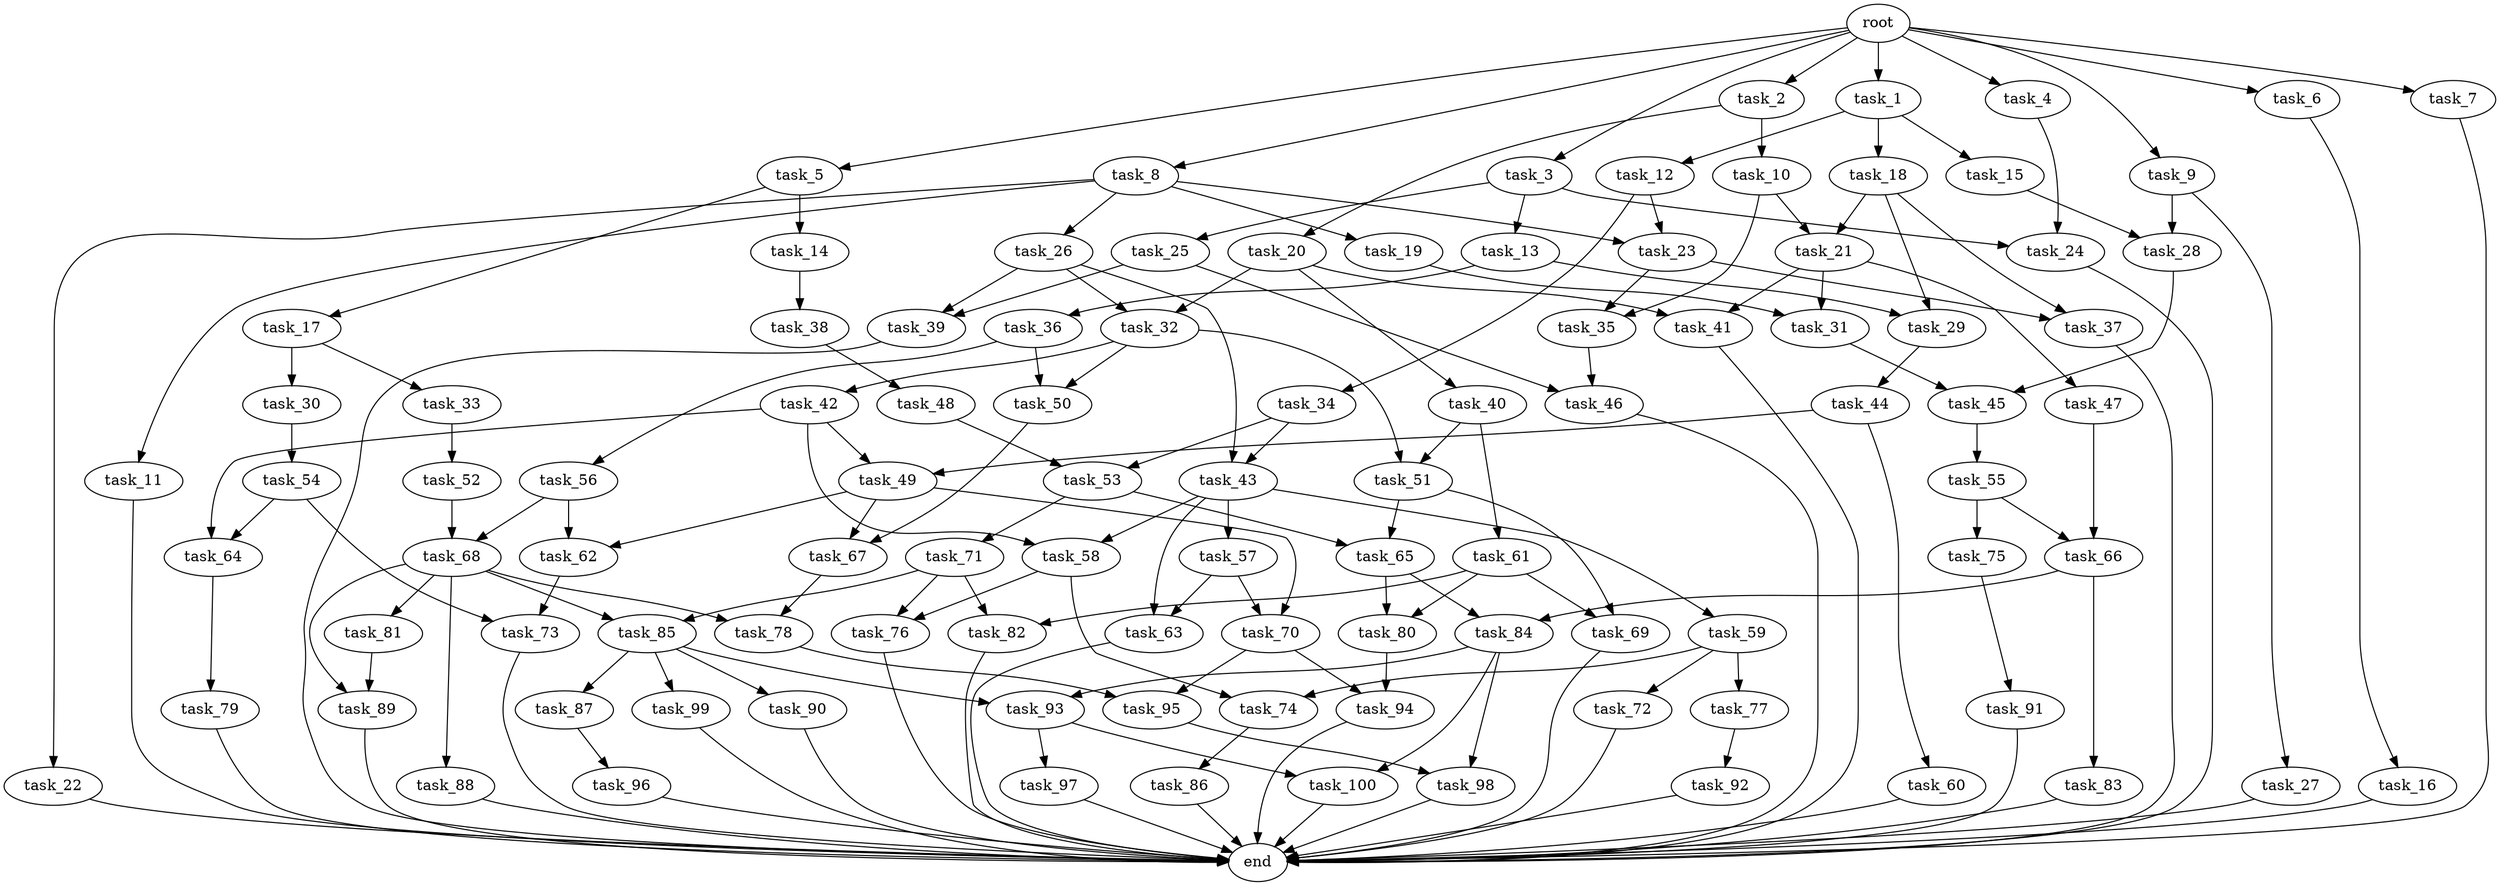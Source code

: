 digraph G {
  task_75 [size="1.972348e+11"];
  task_100 [size="1.123543e+11"];
  task_92 [size="3.636123e+09"];
  task_19 [size="6.285079e+11"];
  task_68 [size="2.349974e+11"];
  task_71 [size="2.084919e+11"];
  task_60 [size="5.472290e+11"];
  task_73 [size="4.503544e+11"];
  task_50 [size="6.342112e+11"];
  task_31 [size="1.799920e+11"];
  task_10 [size="1.087087e+11"];
  task_49 [size="2.444789e+11"];
  task_88 [size="2.896193e+10"];
  task_12 [size="2.387414e+11"];
  task_79 [size="2.556714e+11"];
  task_37 [size="2.099356e+11"];
  task_61 [size="3.496882e+11"];
  task_42 [size="8.173286e+11"];
  task_51 [size="5.173521e+11"];
  root [size="0.000000e+00"];
  task_56 [size="5.670592e+11"];
  task_95 [size="2.163086e+11"];
  task_22 [size="3.389146e+11"];
  task_32 [size="3.948777e+11"];
  task_25 [size="9.543388e+11"];
  task_99 [size="6.312279e+11"];
  task_96 [size="1.492485e+11"];
  task_36 [size="5.336819e+10"];
  task_16 [size="4.415144e+11"];
  task_33 [size="6.173920e+11"];
  task_27 [size="5.322759e+11"];
  task_89 [size="9.646650e+11"];
  end [size="0.000000e+00"];
  task_7 [size="5.418793e+11"];
  task_26 [size="4.518721e+10"];
  task_87 [size="8.715422e+10"];
  task_2 [size="4.724928e+11"];
  task_21 [size="6.777533e+11"];
  task_28 [size="4.834684e+11"];
  task_69 [size="1.127237e+11"];
  task_13 [size="8.663829e+10"];
  task_48 [size="3.129796e+11"];
  task_55 [size="6.254041e+11"];
  task_81 [size="4.000299e+11"];
  task_11 [size="3.423192e+11"];
  task_5 [size="5.891875e+11"];
  task_62 [size="8.320920e+11"];
  task_93 [size="2.800132e+11"];
  task_54 [size="5.036075e+10"];
  task_52 [size="2.313576e+11"];
  task_29 [size="1.994269e+11"];
  task_85 [size="1.280031e+10"];
  task_44 [size="4.399650e+11"];
  task_8 [size="3.028209e+11"];
  task_38 [size="3.345796e+11"];
  task_9 [size="7.274822e+09"];
  task_63 [size="6.502703e+10"];
  task_65 [size="8.833652e+11"];
  task_59 [size="6.529403e+11"];
  task_34 [size="2.658965e+11"];
  task_20 [size="3.303635e+11"];
  task_1 [size="4.032687e+11"];
  task_23 [size="2.500821e+11"];
  task_6 [size="7.714724e+11"];
  task_74 [size="3.469495e+11"];
  task_97 [size="4.445575e+11"];
  task_57 [size="2.977832e+11"];
  task_67 [size="5.301657e+09"];
  task_64 [size="3.172008e+11"];
  task_66 [size="1.733812e+11"];
  task_45 [size="8.485050e+11"];
  task_82 [size="9.631647e+11"];
  task_86 [size="3.837495e+11"];
  task_40 [size="3.518983e+11"];
  task_84 [size="8.491505e+10"];
  task_17 [size="2.409509e+11"];
  task_15 [size="7.167835e+11"];
  task_43 [size="2.391071e+11"];
  task_53 [size="5.909407e+11"];
  task_4 [size="2.516076e+11"];
  task_76 [size="8.359412e+09"];
  task_77 [size="4.861163e+11"];
  task_30 [size="6.308586e+11"];
  task_72 [size="4.130943e+11"];
  task_94 [size="3.284400e+11"];
  task_80 [size="5.071340e+11"];
  task_46 [size="2.048005e+11"];
  task_90 [size="6.633258e+11"];
  task_39 [size="8.263554e+11"];
  task_14 [size="2.465521e+10"];
  task_18 [size="9.486708e+10"];
  task_3 [size="9.589826e+11"];
  task_24 [size="7.682308e+11"];
  task_98 [size="1.969867e+11"];
  task_35 [size="5.557111e+11"];
  task_58 [size="3.707727e+11"];
  task_78 [size="5.486238e+11"];
  task_47 [size="2.243813e+11"];
  task_83 [size="8.650477e+11"];
  task_70 [size="8.144570e+11"];
  task_91 [size="8.643119e+11"];
  task_41 [size="1.845477e+11"];

  task_75 -> task_91 [size="8.643119e+08"];
  task_100 -> end [size="1.000000e-12"];
  task_92 -> end [size="1.000000e-12"];
  task_19 -> task_31 [size="8.999599e+07"];
  task_68 -> task_78 [size="2.743119e+08"];
  task_68 -> task_88 [size="2.896193e+07"];
  task_68 -> task_81 [size="4.000299e+08"];
  task_68 -> task_85 [size="6.400153e+06"];
  task_68 -> task_89 [size="4.823325e+08"];
  task_71 -> task_76 [size="4.179706e+06"];
  task_71 -> task_82 [size="4.815823e+08"];
  task_71 -> task_85 [size="6.400153e+06"];
  task_60 -> end [size="1.000000e-12"];
  task_73 -> end [size="1.000000e-12"];
  task_50 -> task_67 [size="2.650828e+06"];
  task_31 -> task_45 [size="4.242525e+08"];
  task_10 -> task_21 [size="3.388766e+08"];
  task_10 -> task_35 [size="2.778556e+08"];
  task_49 -> task_70 [size="4.072285e+08"];
  task_49 -> task_62 [size="4.160460e+08"];
  task_49 -> task_67 [size="2.650828e+06"];
  task_88 -> end [size="1.000000e-12"];
  task_12 -> task_34 [size="2.658965e+08"];
  task_12 -> task_23 [size="1.250411e+08"];
  task_79 -> end [size="1.000000e-12"];
  task_37 -> end [size="1.000000e-12"];
  task_61 -> task_69 [size="5.636183e+07"];
  task_61 -> task_80 [size="2.535670e+08"];
  task_61 -> task_82 [size="4.815823e+08"];
  task_42 -> task_49 [size="1.222395e+08"];
  task_42 -> task_58 [size="1.853863e+08"];
  task_42 -> task_64 [size="1.586004e+08"];
  task_51 -> task_69 [size="5.636183e+07"];
  task_51 -> task_65 [size="4.416826e+08"];
  root -> task_4 [size="1.000000e-12"];
  root -> task_7 [size="1.000000e-12"];
  root -> task_9 [size="1.000000e-12"];
  root -> task_1 [size="1.000000e-12"];
  root -> task_5 [size="1.000000e-12"];
  root -> task_2 [size="1.000000e-12"];
  root -> task_3 [size="1.000000e-12"];
  root -> task_6 [size="1.000000e-12"];
  root -> task_8 [size="1.000000e-12"];
  task_56 -> task_68 [size="1.174987e+08"];
  task_56 -> task_62 [size="4.160460e+08"];
  task_95 -> task_98 [size="9.849336e+07"];
  task_22 -> end [size="1.000000e-12"];
  task_32 -> task_50 [size="3.171056e+08"];
  task_32 -> task_42 [size="8.173286e+08"];
  task_32 -> task_51 [size="2.586761e+08"];
  task_25 -> task_39 [size="4.131777e+08"];
  task_25 -> task_46 [size="1.024002e+08"];
  task_99 -> end [size="1.000000e-12"];
  task_96 -> end [size="1.000000e-12"];
  task_36 -> task_50 [size="3.171056e+08"];
  task_36 -> task_56 [size="5.670592e+08"];
  task_16 -> end [size="1.000000e-12"];
  task_33 -> task_52 [size="2.313576e+08"];
  task_27 -> end [size="1.000000e-12"];
  task_89 -> end [size="1.000000e-12"];
  task_7 -> end [size="1.000000e-12"];
  task_26 -> task_43 [size="1.195535e+08"];
  task_26 -> task_39 [size="4.131777e+08"];
  task_26 -> task_32 [size="1.974389e+08"];
  task_87 -> task_96 [size="1.492485e+08"];
  task_2 -> task_20 [size="3.303635e+08"];
  task_2 -> task_10 [size="1.087087e+08"];
  task_21 -> task_31 [size="8.999599e+07"];
  task_21 -> task_41 [size="9.227387e+07"];
  task_21 -> task_47 [size="2.243813e+08"];
  task_28 -> task_45 [size="4.242525e+08"];
  task_69 -> end [size="1.000000e-12"];
  task_13 -> task_36 [size="5.336819e+07"];
  task_13 -> task_29 [size="9.971346e+07"];
  task_48 -> task_53 [size="2.954703e+08"];
  task_55 -> task_66 [size="8.669062e+07"];
  task_55 -> task_75 [size="1.972348e+08"];
  task_81 -> task_89 [size="4.823325e+08"];
  task_11 -> end [size="1.000000e-12"];
  task_5 -> task_17 [size="2.409509e+08"];
  task_5 -> task_14 [size="2.465521e+07"];
  task_62 -> task_73 [size="2.251772e+08"];
  task_93 -> task_97 [size="4.445575e+08"];
  task_93 -> task_100 [size="5.617715e+07"];
  task_54 -> task_73 [size="2.251772e+08"];
  task_54 -> task_64 [size="1.586004e+08"];
  task_52 -> task_68 [size="1.174987e+08"];
  task_29 -> task_44 [size="4.399650e+08"];
  task_85 -> task_99 [size="6.312279e+08"];
  task_85 -> task_90 [size="6.633258e+08"];
  task_85 -> task_87 [size="8.715422e+07"];
  task_85 -> task_93 [size="1.400066e+08"];
  task_44 -> task_49 [size="1.222395e+08"];
  task_44 -> task_60 [size="5.472290e+08"];
  task_8 -> task_22 [size="3.389146e+08"];
  task_8 -> task_26 [size="4.518721e+07"];
  task_8 -> task_11 [size="3.423192e+08"];
  task_8 -> task_23 [size="1.250411e+08"];
  task_8 -> task_19 [size="6.285079e+08"];
  task_38 -> task_48 [size="3.129796e+08"];
  task_9 -> task_27 [size="5.322759e+08"];
  task_9 -> task_28 [size="2.417342e+08"];
  task_63 -> end [size="1.000000e-12"];
  task_65 -> task_80 [size="2.535670e+08"];
  task_65 -> task_84 [size="4.245753e+07"];
  task_59 -> task_72 [size="4.130943e+08"];
  task_59 -> task_77 [size="4.861163e+08"];
  task_59 -> task_74 [size="1.734747e+08"];
  task_34 -> task_43 [size="1.195535e+08"];
  task_34 -> task_53 [size="2.954703e+08"];
  task_20 -> task_41 [size="9.227387e+07"];
  task_20 -> task_40 [size="3.518983e+08"];
  task_20 -> task_32 [size="1.974389e+08"];
  task_1 -> task_15 [size="7.167835e+08"];
  task_1 -> task_12 [size="2.387414e+08"];
  task_1 -> task_18 [size="9.486708e+07"];
  task_23 -> task_37 [size="1.049678e+08"];
  task_23 -> task_35 [size="2.778556e+08"];
  task_6 -> task_16 [size="4.415144e+08"];
  task_74 -> task_86 [size="3.837495e+08"];
  task_97 -> end [size="1.000000e-12"];
  task_57 -> task_70 [size="4.072285e+08"];
  task_57 -> task_63 [size="3.251352e+07"];
  task_67 -> task_78 [size="2.743119e+08"];
  task_64 -> task_79 [size="2.556714e+08"];
  task_66 -> task_83 [size="8.650477e+08"];
  task_66 -> task_84 [size="4.245753e+07"];
  task_45 -> task_55 [size="6.254041e+08"];
  task_82 -> end [size="1.000000e-12"];
  task_86 -> end [size="1.000000e-12"];
  task_40 -> task_61 [size="3.496882e+08"];
  task_40 -> task_51 [size="2.586761e+08"];
  task_84 -> task_98 [size="9.849336e+07"];
  task_84 -> task_93 [size="1.400066e+08"];
  task_84 -> task_100 [size="5.617715e+07"];
  task_17 -> task_30 [size="6.308586e+08"];
  task_17 -> task_33 [size="6.173920e+08"];
  task_15 -> task_28 [size="2.417342e+08"];
  task_43 -> task_58 [size="1.853863e+08"];
  task_43 -> task_57 [size="2.977832e+08"];
  task_43 -> task_59 [size="6.529403e+08"];
  task_43 -> task_63 [size="3.251352e+07"];
  task_53 -> task_71 [size="2.084919e+08"];
  task_53 -> task_65 [size="4.416826e+08"];
  task_4 -> task_24 [size="3.841154e+08"];
  task_76 -> end [size="1.000000e-12"];
  task_77 -> task_92 [size="3.636123e+06"];
  task_30 -> task_54 [size="5.036075e+07"];
  task_72 -> end [size="1.000000e-12"];
  task_94 -> end [size="1.000000e-12"];
  task_80 -> task_94 [size="1.642200e+08"];
  task_46 -> end [size="1.000000e-12"];
  task_90 -> end [size="1.000000e-12"];
  task_39 -> end [size="1.000000e-12"];
  task_14 -> task_38 [size="3.345796e+08"];
  task_18 -> task_37 [size="1.049678e+08"];
  task_18 -> task_21 [size="3.388766e+08"];
  task_18 -> task_29 [size="9.971346e+07"];
  task_3 -> task_13 [size="8.663829e+07"];
  task_3 -> task_24 [size="3.841154e+08"];
  task_3 -> task_25 [size="9.543388e+08"];
  task_24 -> end [size="1.000000e-12"];
  task_98 -> end [size="1.000000e-12"];
  task_35 -> task_46 [size="1.024002e+08"];
  task_58 -> task_76 [size="4.179706e+06"];
  task_58 -> task_74 [size="1.734747e+08"];
  task_78 -> task_95 [size="1.081543e+08"];
  task_47 -> task_66 [size="8.669062e+07"];
  task_83 -> end [size="1.000000e-12"];
  task_70 -> task_94 [size="1.642200e+08"];
  task_70 -> task_95 [size="1.081543e+08"];
  task_91 -> end [size="1.000000e-12"];
  task_41 -> end [size="1.000000e-12"];
}
